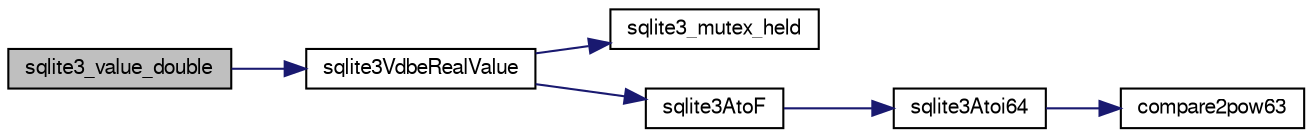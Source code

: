digraph "sqlite3_value_double"
{
  edge [fontname="FreeSans",fontsize="10",labelfontname="FreeSans",labelfontsize="10"];
  node [fontname="FreeSans",fontsize="10",shape=record];
  rankdir="LR";
  Node92051 [label="sqlite3_value_double",height=0.2,width=0.4,color="black", fillcolor="grey75", style="filled", fontcolor="black"];
  Node92051 -> Node92052 [color="midnightblue",fontsize="10",style="solid",fontname="FreeSans"];
  Node92052 [label="sqlite3VdbeRealValue",height=0.2,width=0.4,color="black", fillcolor="white", style="filled",URL="$sqlite3_8c.html#a5bf943a4f9a5516911b3bc610e3d64e0"];
  Node92052 -> Node92053 [color="midnightblue",fontsize="10",style="solid",fontname="FreeSans"];
  Node92053 [label="sqlite3_mutex_held",height=0.2,width=0.4,color="black", fillcolor="white", style="filled",URL="$sqlite3_8c.html#acf77da68932b6bc163c5e68547ecc3e7"];
  Node92052 -> Node92054 [color="midnightblue",fontsize="10",style="solid",fontname="FreeSans"];
  Node92054 [label="sqlite3AtoF",height=0.2,width=0.4,color="black", fillcolor="white", style="filled",URL="$sqlite3_8c.html#ad2a961fc08942417d977510a1384b6d2"];
  Node92054 -> Node92055 [color="midnightblue",fontsize="10",style="solid",fontname="FreeSans"];
  Node92055 [label="sqlite3Atoi64",height=0.2,width=0.4,color="black", fillcolor="white", style="filled",URL="$sqlite3_8c.html#a5b13083911b3dc0a0b54f43acc686a39"];
  Node92055 -> Node92056 [color="midnightblue",fontsize="10",style="solid",fontname="FreeSans"];
  Node92056 [label="compare2pow63",height=0.2,width=0.4,color="black", fillcolor="white", style="filled",URL="$sqlite3_8c.html#adcbebdd3f570175519922276b83132e0"];
}
